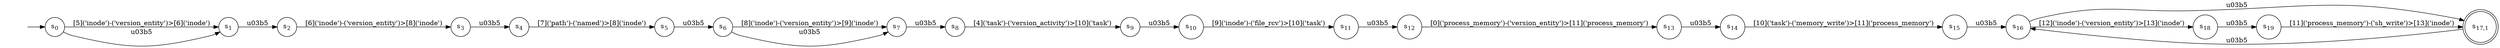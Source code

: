 digraph NFA {
    rankdir = LR;
    I [style = invis];
    I -> S0;
    S0 [label = <s<sub>0</sub>>, shape = circle];
    S1 [label = <s<sub>1</sub>>, shape = circle];
    S2 [label = <s<sub>2</sub>>, shape = circle];
    S3 [label = <s<sub>3</sub>>, shape = circle];
    S4 [label = <s<sub>4</sub>>, shape = circle];
    S5 [label = <s<sub>5</sub>>, shape = circle];
    S6 [label = <s<sub>6</sub>>, shape = circle];
    S7 [label = <s<sub>7</sub>>, shape = circle];
    S8 [label = <s<sub>8</sub>>, shape = circle];
    S9 [label = <s<sub>9</sub>>, shape = circle];
    S10 [label = <s<sub>10</sub>>, shape = circle];
    S11 [label = <s<sub>11</sub>>, shape = circle];
    S12 [label = <s<sub>12</sub>>, shape = circle];
    S13 [label = <s<sub>13</sub>>, shape = circle];
    S14 [label = <s<sub>14</sub>>, shape = circle];
    S15 [label = <s<sub>15</sub>>, shape = circle];
    S16 [label = <s<sub>16</sub>>, shape = circle];
    S17 [label = <s<sub>17,1</sub>>, shape = circle, peripheries = 2];
    S17 -> S16 [label = "\u03b5"];
    S16 -> S17 [label = "\u03b5"];
    S18 [label = <s<sub>18</sub>>, shape = circle];
    S19 [label = <s<sub>19</sub>>, shape = circle];
    S19 -> S17 [label = "[11]('process_memory')-('sh_write')>[13]('inode')"];
    S18 -> S19 [label = "\u03b5"];
    S16 -> S18 [label = "[12]('inode')-('version_entity')>[13]('inode')"];
    S15 -> S16 [label = "\u03b5"];
    S14 -> S15 [label = "[10]('task')-('memory_write')>[11]('process_memory')"];
    S13 -> S14 [label = "\u03b5"];
    S12 -> S13 [label = "[0]('process_memory')-('version_entity')>[11]('process_memory')"];
    S11 -> S12 [label = "\u03b5"];
    S10 -> S11 [label = "[9]('inode')-('file_rcv')>[10]('task')"];
    S9 -> S10 [label = "\u03b5"];
    S8 -> S9 [label = "[4]('task')-('version_activity')>[10]('task')"];
    S7 -> S8 [label = "\u03b5"];
    S6 -> S7 [label = "[8]('inode')-('version_entity')>[9]('inode')"];
    S6 -> S7 [label = "\u03b5"];
    S5 -> S6 [label = "\u03b5"];
    S4 -> S5 [label = "[7]('path')-('named')>[8]('inode')"];
    S3 -> S4 [label = "\u03b5"];
    S2 -> S3 [label = "[6]('inode')-('version_entity')>[8]('inode')"];
    S1 -> S2 [label = "\u03b5"];
    S0 -> S1 [label = "[5]('inode')-('version_entity')>[6]('inode')"];
    S0 -> S1 [label = "\u03b5"];
}

